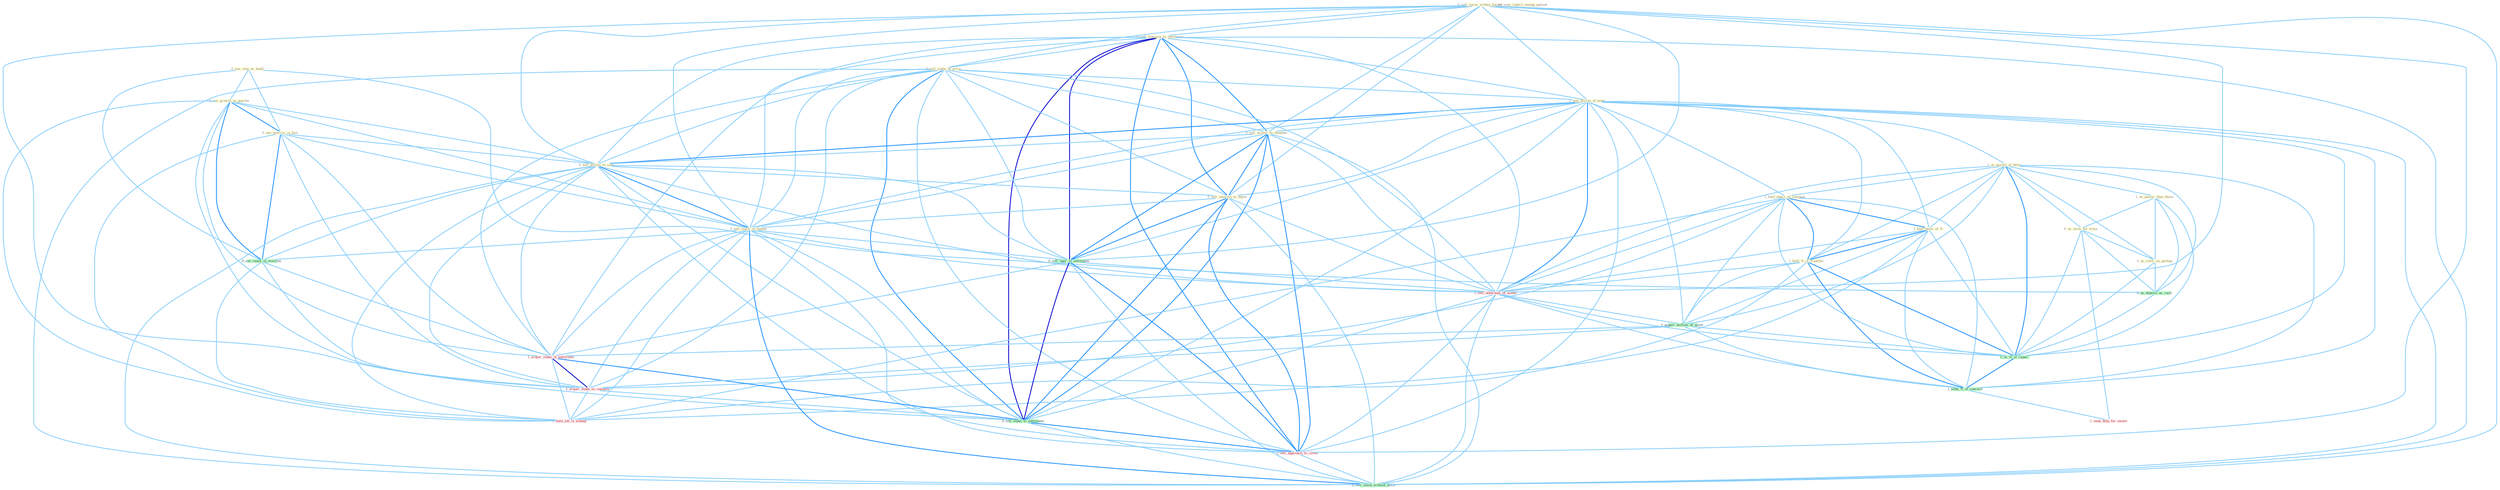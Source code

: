 Graph G{ 
    node
    [shape=polygon,style=filled,width=.5,height=.06,color="#BDFCC9",fixedsize=true,fontsize=4,
    fontcolor="#2f4f4f"];
    {node
    [color="#ffffe0", fontcolor="#8b7d6b"] "0_see_step_as_knell " "0_see_growth_in_quarter " "0_seen_report_among_patient " "0_sell_secur_within_border " "0_sell_magazin_to_entitynam " "0_see_exercis_in_fact " "0_sell_stake_at_price " "1_sell_billion_of_bond " "0_sell_access_to_member " "1_us_assort_of_devic " "0_sell_billion_in_sale " "1_hold_share_of_compani " "1_us_power_than_those " "0_sell_interest_to_buyer " "1_hold_posit_of_% " "0_us_term_for_train " "0_sell_stock_in_matter " "1_hold_%_of_franchis " "0_us_color_on_packag "}
{node [color="#fff0f5", fontcolor="#b22222"] "1_sell_othernum_of_model " "1_acquir_stake_in_entitynam " "1_acquir_stake_in_compani " "1_sell_approach_to_client " "1_hold_job_in_manag " "1_seek_help_for_owner "}
edge [color="#B0E2FF"];

	"0_see_step_as_knell " -- "0_see_growth_in_quarter " [w="1", color="#87cefa" ];
	"0_see_step_as_knell " -- "0_see_exercis_in_fact " [w="1", color="#87cefa" ];
	"0_see_step_as_knell " -- "0_see_vaniti_in_everyon " [w="1", color="#87cefa" ];
	"0_see_step_as_knell " -- "0_us_deposit_as_cach " [w="1", color="#87cefa" ];
	"0_see_growth_in_quarter " -- "0_see_exercis_in_fact " [w="2", color="#1e90ff" , len=0.8];
	"0_see_growth_in_quarter " -- "0_sell_billion_in_sale " [w="1", color="#87cefa" ];
	"0_see_growth_in_quarter " -- "0_sell_stock_in_matter " [w="1", color="#87cefa" ];
	"0_see_growth_in_quarter " -- "0_see_vaniti_in_everyon " [w="2", color="#1e90ff" , len=0.8];
	"0_see_growth_in_quarter " -- "1_acquir_stake_in_entitynam " [w="1", color="#87cefa" ];
	"0_see_growth_in_quarter " -- "1_acquir_stake_in_compani " [w="1", color="#87cefa" ];
	"0_see_growth_in_quarter " -- "1_hold_job_in_manag " [w="1", color="#87cefa" ];
	"0_sell_secur_within_border " -- "0_sell_magazin_to_entitynam " [w="1", color="#87cefa" ];
	"0_sell_secur_within_border " -- "0_sell_stake_at_price " [w="1", color="#87cefa" ];
	"0_sell_secur_within_border " -- "1_sell_billion_of_bond " [w="1", color="#87cefa" ];
	"0_sell_secur_within_border " -- "0_sell_access_to_member " [w="1", color="#87cefa" ];
	"0_sell_secur_within_border " -- "0_sell_billion_in_sale " [w="1", color="#87cefa" ];
	"0_sell_secur_within_border " -- "0_sell_interest_to_buyer " [w="1", color="#87cefa" ];
	"0_sell_secur_within_border " -- "0_sell_stock_in_matter " [w="1", color="#87cefa" ];
	"0_sell_secur_within_border " -- "0_sell_oper_to_entitynam " [w="1", color="#87cefa" ];
	"0_sell_secur_within_border " -- "1_sell_othernum_of_model " [w="1", color="#87cefa" ];
	"0_sell_secur_within_border " -- "0_sell_stake_to_entitynam " [w="1", color="#87cefa" ];
	"0_sell_secur_within_border " -- "1_sell_approach_to_client " [w="1", color="#87cefa" ];
	"0_sell_secur_within_border " -- "0_sell_stock_without_hitch " [w="1", color="#87cefa" ];
	"0_sell_magazin_to_entitynam " -- "0_sell_stake_at_price " [w="1", color="#87cefa" ];
	"0_sell_magazin_to_entitynam " -- "1_sell_billion_of_bond " [w="1", color="#87cefa" ];
	"0_sell_magazin_to_entitynam " -- "0_sell_access_to_member " [w="2", color="#1e90ff" , len=0.8];
	"0_sell_magazin_to_entitynam " -- "0_sell_billion_in_sale " [w="1", color="#87cefa" ];
	"0_sell_magazin_to_entitynam " -- "0_sell_interest_to_buyer " [w="2", color="#1e90ff" , len=0.8];
	"0_sell_magazin_to_entitynam " -- "0_sell_stock_in_matter " [w="1", color="#87cefa" ];
	"0_sell_magazin_to_entitynam " -- "0_sell_oper_to_entitynam " [w="3", color="#0000cd" , len=0.6];
	"0_sell_magazin_to_entitynam " -- "1_sell_othernum_of_model " [w="1", color="#87cefa" ];
	"0_sell_magazin_to_entitynam " -- "1_acquir_stake_in_entitynam " [w="1", color="#87cefa" ];
	"0_sell_magazin_to_entitynam " -- "0_sell_stake_to_entitynam " [w="3", color="#0000cd" , len=0.6];
	"0_sell_magazin_to_entitynam " -- "1_sell_approach_to_client " [w="2", color="#1e90ff" , len=0.8];
	"0_sell_magazin_to_entitynam " -- "0_sell_stock_without_hitch " [w="1", color="#87cefa" ];
	"0_see_exercis_in_fact " -- "0_sell_billion_in_sale " [w="1", color="#87cefa" ];
	"0_see_exercis_in_fact " -- "0_sell_stock_in_matter " [w="1", color="#87cefa" ];
	"0_see_exercis_in_fact " -- "0_see_vaniti_in_everyon " [w="2", color="#1e90ff" , len=0.8];
	"0_see_exercis_in_fact " -- "1_acquir_stake_in_entitynam " [w="1", color="#87cefa" ];
	"0_see_exercis_in_fact " -- "1_acquir_stake_in_compani " [w="1", color="#87cefa" ];
	"0_see_exercis_in_fact " -- "1_hold_job_in_manag " [w="1", color="#87cefa" ];
	"0_sell_stake_at_price " -- "1_sell_billion_of_bond " [w="1", color="#87cefa" ];
	"0_sell_stake_at_price " -- "0_sell_access_to_member " [w="1", color="#87cefa" ];
	"0_sell_stake_at_price " -- "0_sell_billion_in_sale " [w="1", color="#87cefa" ];
	"0_sell_stake_at_price " -- "0_sell_interest_to_buyer " [w="1", color="#87cefa" ];
	"0_sell_stake_at_price " -- "0_sell_stock_in_matter " [w="1", color="#87cefa" ];
	"0_sell_stake_at_price " -- "0_sell_oper_to_entitynam " [w="1", color="#87cefa" ];
	"0_sell_stake_at_price " -- "1_sell_othernum_of_model " [w="1", color="#87cefa" ];
	"0_sell_stake_at_price " -- "1_acquir_stake_in_entitynam " [w="1", color="#87cefa" ];
	"0_sell_stake_at_price " -- "1_acquir_stake_in_compani " [w="1", color="#87cefa" ];
	"0_sell_stake_at_price " -- "0_sell_stake_to_entitynam " [w="2", color="#1e90ff" , len=0.8];
	"0_sell_stake_at_price " -- "1_sell_approach_to_client " [w="1", color="#87cefa" ];
	"0_sell_stake_at_price " -- "0_sell_stock_without_hitch " [w="1", color="#87cefa" ];
	"1_sell_billion_of_bond " -- "0_sell_access_to_member " [w="1", color="#87cefa" ];
	"1_sell_billion_of_bond " -- "1_us_assort_of_devic " [w="1", color="#87cefa" ];
	"1_sell_billion_of_bond " -- "0_sell_billion_in_sale " [w="2", color="#1e90ff" , len=0.8];
	"1_sell_billion_of_bond " -- "1_hold_share_of_compani " [w="1", color="#87cefa" ];
	"1_sell_billion_of_bond " -- "0_sell_interest_to_buyer " [w="1", color="#87cefa" ];
	"1_sell_billion_of_bond " -- "1_hold_posit_of_% " [w="1", color="#87cefa" ];
	"1_sell_billion_of_bond " -- "0_sell_stock_in_matter " [w="1", color="#87cefa" ];
	"1_sell_billion_of_bond " -- "1_hold_%_of_franchis " [w="1", color="#87cefa" ];
	"1_sell_billion_of_bond " -- "0_sell_oper_to_entitynam " [w="1", color="#87cefa" ];
	"1_sell_billion_of_bond " -- "1_sell_othernum_of_model " [w="2", color="#1e90ff" , len=0.8];
	"1_sell_billion_of_bond " -- "1_acquir_million_of_asset " [w="1", color="#87cefa" ];
	"1_sell_billion_of_bond " -- "0_sell_stake_to_entitynam " [w="1", color="#87cefa" ];
	"1_sell_billion_of_bond " -- "1_us_%_of_capac " [w="1", color="#87cefa" ];
	"1_sell_billion_of_bond " -- "1_sell_approach_to_client " [w="1", color="#87cefa" ];
	"1_sell_billion_of_bond " -- "0_sell_stock_without_hitch " [w="1", color="#87cefa" ];
	"1_sell_billion_of_bond " -- "1_seek_%_of_concern " [w="1", color="#87cefa" ];
	"0_sell_access_to_member " -- "0_sell_billion_in_sale " [w="1", color="#87cefa" ];
	"0_sell_access_to_member " -- "0_sell_interest_to_buyer " [w="2", color="#1e90ff" , len=0.8];
	"0_sell_access_to_member " -- "0_sell_stock_in_matter " [w="1", color="#87cefa" ];
	"0_sell_access_to_member " -- "0_sell_oper_to_entitynam " [w="2", color="#1e90ff" , len=0.8];
	"0_sell_access_to_member " -- "1_sell_othernum_of_model " [w="1", color="#87cefa" ];
	"0_sell_access_to_member " -- "0_sell_stake_to_entitynam " [w="2", color="#1e90ff" , len=0.8];
	"0_sell_access_to_member " -- "1_sell_approach_to_client " [w="2", color="#1e90ff" , len=0.8];
	"0_sell_access_to_member " -- "0_sell_stock_without_hitch " [w="1", color="#87cefa" ];
	"1_us_assort_of_devic " -- "1_hold_share_of_compani " [w="1", color="#87cefa" ];
	"1_us_assort_of_devic " -- "1_us_power_than_those " [w="1", color="#87cefa" ];
	"1_us_assort_of_devic " -- "1_hold_posit_of_% " [w="1", color="#87cefa" ];
	"1_us_assort_of_devic " -- "0_us_term_for_train " [w="1", color="#87cefa" ];
	"1_us_assort_of_devic " -- "1_hold_%_of_franchis " [w="1", color="#87cefa" ];
	"1_us_assort_of_devic " -- "0_us_color_on_packag " [w="1", color="#87cefa" ];
	"1_us_assort_of_devic " -- "1_sell_othernum_of_model " [w="1", color="#87cefa" ];
	"1_us_assort_of_devic " -- "1_acquir_million_of_asset " [w="1", color="#87cefa" ];
	"1_us_assort_of_devic " -- "0_us_deposit_as_cach " [w="1", color="#87cefa" ];
	"1_us_assort_of_devic " -- "1_us_%_of_capac " [w="2", color="#1e90ff" , len=0.8];
	"1_us_assort_of_devic " -- "1_seek_%_of_concern " [w="1", color="#87cefa" ];
	"0_sell_billion_in_sale " -- "0_sell_interest_to_buyer " [w="1", color="#87cefa" ];
	"0_sell_billion_in_sale " -- "0_sell_stock_in_matter " [w="2", color="#1e90ff" , len=0.8];
	"0_sell_billion_in_sale " -- "0_sell_oper_to_entitynam " [w="1", color="#87cefa" ];
	"0_sell_billion_in_sale " -- "1_sell_othernum_of_model " [w="1", color="#87cefa" ];
	"0_sell_billion_in_sale " -- "0_see_vaniti_in_everyon " [w="1", color="#87cefa" ];
	"0_sell_billion_in_sale " -- "1_acquir_stake_in_entitynam " [w="1", color="#87cefa" ];
	"0_sell_billion_in_sale " -- "1_acquir_stake_in_compani " [w="1", color="#87cefa" ];
	"0_sell_billion_in_sale " -- "0_sell_stake_to_entitynam " [w="1", color="#87cefa" ];
	"0_sell_billion_in_sale " -- "1_sell_approach_to_client " [w="1", color="#87cefa" ];
	"0_sell_billion_in_sale " -- "1_hold_job_in_manag " [w="1", color="#87cefa" ];
	"0_sell_billion_in_sale " -- "0_sell_stock_without_hitch " [w="1", color="#87cefa" ];
	"1_hold_share_of_compani " -- "1_hold_posit_of_% " [w="2", color="#1e90ff" , len=0.8];
	"1_hold_share_of_compani " -- "1_hold_%_of_franchis " [w="2", color="#1e90ff" , len=0.8];
	"1_hold_share_of_compani " -- "1_sell_othernum_of_model " [w="1", color="#87cefa" ];
	"1_hold_share_of_compani " -- "1_acquir_million_of_asset " [w="1", color="#87cefa" ];
	"1_hold_share_of_compani " -- "1_acquir_stake_in_compani " [w="1", color="#87cefa" ];
	"1_hold_share_of_compani " -- "1_us_%_of_capac " [w="1", color="#87cefa" ];
	"1_hold_share_of_compani " -- "1_hold_job_in_manag " [w="1", color="#87cefa" ];
	"1_hold_share_of_compani " -- "1_seek_%_of_concern " [w="1", color="#87cefa" ];
	"1_us_power_than_those " -- "0_us_term_for_train " [w="1", color="#87cefa" ];
	"1_us_power_than_those " -- "0_us_color_on_packag " [w="1", color="#87cefa" ];
	"1_us_power_than_those " -- "0_us_deposit_as_cach " [w="1", color="#87cefa" ];
	"1_us_power_than_those " -- "1_us_%_of_capac " [w="1", color="#87cefa" ];
	"0_sell_interest_to_buyer " -- "0_sell_stock_in_matter " [w="1", color="#87cefa" ];
	"0_sell_interest_to_buyer " -- "0_sell_oper_to_entitynam " [w="2", color="#1e90ff" , len=0.8];
	"0_sell_interest_to_buyer " -- "1_sell_othernum_of_model " [w="1", color="#87cefa" ];
	"0_sell_interest_to_buyer " -- "0_sell_stake_to_entitynam " [w="2", color="#1e90ff" , len=0.8];
	"0_sell_interest_to_buyer " -- "1_sell_approach_to_client " [w="2", color="#1e90ff" , len=0.8];
	"0_sell_interest_to_buyer " -- "0_sell_stock_without_hitch " [w="1", color="#87cefa" ];
	"1_hold_posit_of_% " -- "1_hold_%_of_franchis " [w="2", color="#1e90ff" , len=0.8];
	"1_hold_posit_of_% " -- "1_sell_othernum_of_model " [w="1", color="#87cefa" ];
	"1_hold_posit_of_% " -- "1_acquir_million_of_asset " [w="1", color="#87cefa" ];
	"1_hold_posit_of_% " -- "1_us_%_of_capac " [w="1", color="#87cefa" ];
	"1_hold_posit_of_% " -- "1_hold_job_in_manag " [w="1", color="#87cefa" ];
	"1_hold_posit_of_% " -- "1_seek_%_of_concern " [w="1", color="#87cefa" ];
	"0_us_term_for_train " -- "0_us_color_on_packag " [w="1", color="#87cefa" ];
	"0_us_term_for_train " -- "0_us_deposit_as_cach " [w="1", color="#87cefa" ];
	"0_us_term_for_train " -- "1_us_%_of_capac " [w="1", color="#87cefa" ];
	"0_us_term_for_train " -- "1_seek_help_for_owner " [w="1", color="#87cefa" ];
	"0_sell_stock_in_matter " -- "0_sell_oper_to_entitynam " [w="1", color="#87cefa" ];
	"0_sell_stock_in_matter " -- "1_sell_othernum_of_model " [w="1", color="#87cefa" ];
	"0_sell_stock_in_matter " -- "0_see_vaniti_in_everyon " [w="1", color="#87cefa" ];
	"0_sell_stock_in_matter " -- "1_acquir_stake_in_entitynam " [w="1", color="#87cefa" ];
	"0_sell_stock_in_matter " -- "1_acquir_stake_in_compani " [w="1", color="#87cefa" ];
	"0_sell_stock_in_matter " -- "0_sell_stake_to_entitynam " [w="1", color="#87cefa" ];
	"0_sell_stock_in_matter " -- "1_sell_approach_to_client " [w="1", color="#87cefa" ];
	"0_sell_stock_in_matter " -- "1_hold_job_in_manag " [w="1", color="#87cefa" ];
	"0_sell_stock_in_matter " -- "0_sell_stock_without_hitch " [w="2", color="#1e90ff" , len=0.8];
	"1_hold_%_of_franchis " -- "1_sell_othernum_of_model " [w="1", color="#87cefa" ];
	"1_hold_%_of_franchis " -- "1_acquir_million_of_asset " [w="1", color="#87cefa" ];
	"1_hold_%_of_franchis " -- "1_us_%_of_capac " [w="2", color="#1e90ff" , len=0.8];
	"1_hold_%_of_franchis " -- "1_hold_job_in_manag " [w="1", color="#87cefa" ];
	"1_hold_%_of_franchis " -- "1_seek_%_of_concern " [w="2", color="#1e90ff" , len=0.8];
	"0_us_color_on_packag " -- "0_us_deposit_as_cach " [w="1", color="#87cefa" ];
	"0_us_color_on_packag " -- "1_us_%_of_capac " [w="1", color="#87cefa" ];
	"0_sell_oper_to_entitynam " -- "1_sell_othernum_of_model " [w="1", color="#87cefa" ];
	"0_sell_oper_to_entitynam " -- "1_acquir_stake_in_entitynam " [w="1", color="#87cefa" ];
	"0_sell_oper_to_entitynam " -- "0_sell_stake_to_entitynam " [w="3", color="#0000cd" , len=0.6];
	"0_sell_oper_to_entitynam " -- "1_sell_approach_to_client " [w="2", color="#1e90ff" , len=0.8];
	"0_sell_oper_to_entitynam " -- "0_sell_stock_without_hitch " [w="1", color="#87cefa" ];
	"1_sell_othernum_of_model " -- "1_acquir_million_of_asset " [w="1", color="#87cefa" ];
	"1_sell_othernum_of_model " -- "0_sell_stake_to_entitynam " [w="1", color="#87cefa" ];
	"1_sell_othernum_of_model " -- "1_us_%_of_capac " [w="1", color="#87cefa" ];
	"1_sell_othernum_of_model " -- "1_sell_approach_to_client " [w="1", color="#87cefa" ];
	"1_sell_othernum_of_model " -- "0_sell_stock_without_hitch " [w="1", color="#87cefa" ];
	"1_sell_othernum_of_model " -- "1_seek_%_of_concern " [w="1", color="#87cefa" ];
	"0_see_vaniti_in_everyon " -- "1_acquir_stake_in_entitynam " [w="1", color="#87cefa" ];
	"0_see_vaniti_in_everyon " -- "1_acquir_stake_in_compani " [w="1", color="#87cefa" ];
	"0_see_vaniti_in_everyon " -- "1_hold_job_in_manag " [w="1", color="#87cefa" ];
	"1_acquir_million_of_asset " -- "1_acquir_stake_in_entitynam " [w="1", color="#87cefa" ];
	"1_acquir_million_of_asset " -- "1_acquir_stake_in_compani " [w="1", color="#87cefa" ];
	"1_acquir_million_of_asset " -- "1_us_%_of_capac " [w="1", color="#87cefa" ];
	"1_acquir_million_of_asset " -- "1_seek_%_of_concern " [w="1", color="#87cefa" ];
	"0_us_deposit_as_cach " -- "1_us_%_of_capac " [w="1", color="#87cefa" ];
	"1_acquir_stake_in_entitynam " -- "1_acquir_stake_in_compani " [w="3", color="#0000cd" , len=0.6];
	"1_acquir_stake_in_entitynam " -- "0_sell_stake_to_entitynam " [w="2", color="#1e90ff" , len=0.8];
	"1_acquir_stake_in_entitynam " -- "1_hold_job_in_manag " [w="1", color="#87cefa" ];
	"1_acquir_stake_in_compani " -- "0_sell_stake_to_entitynam " [w="1", color="#87cefa" ];
	"1_acquir_stake_in_compani " -- "1_hold_job_in_manag " [w="1", color="#87cefa" ];
	"0_sell_stake_to_entitynam " -- "1_sell_approach_to_client " [w="2", color="#1e90ff" , len=0.8];
	"0_sell_stake_to_entitynam " -- "0_sell_stock_without_hitch " [w="1", color="#87cefa" ];
	"1_us_%_of_capac " -- "1_seek_%_of_concern " [w="2", color="#1e90ff" , len=0.8];
	"1_sell_approach_to_client " -- "0_sell_stock_without_hitch " [w="1", color="#87cefa" ];
	"1_seek_%_of_concern " -- "1_seek_help_for_owner " [w="1", color="#87cefa" ];
}